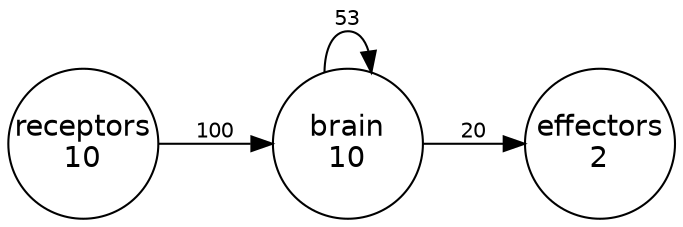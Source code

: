 digraph network {
rankdir=LR
node [fixedsize=true height=1 shape=circle fontname=Helvetica]
edge [fontsize=10 fontname=Helvetica]
n0 [label="receptors\n10"]
n1 [label="brain\n10"]
n2 [label="effectors\n2"]
n0 -> n1 [label="100"]
n1 -> n1 [label="53"]
n1 -> n2 [label="20"]
}
